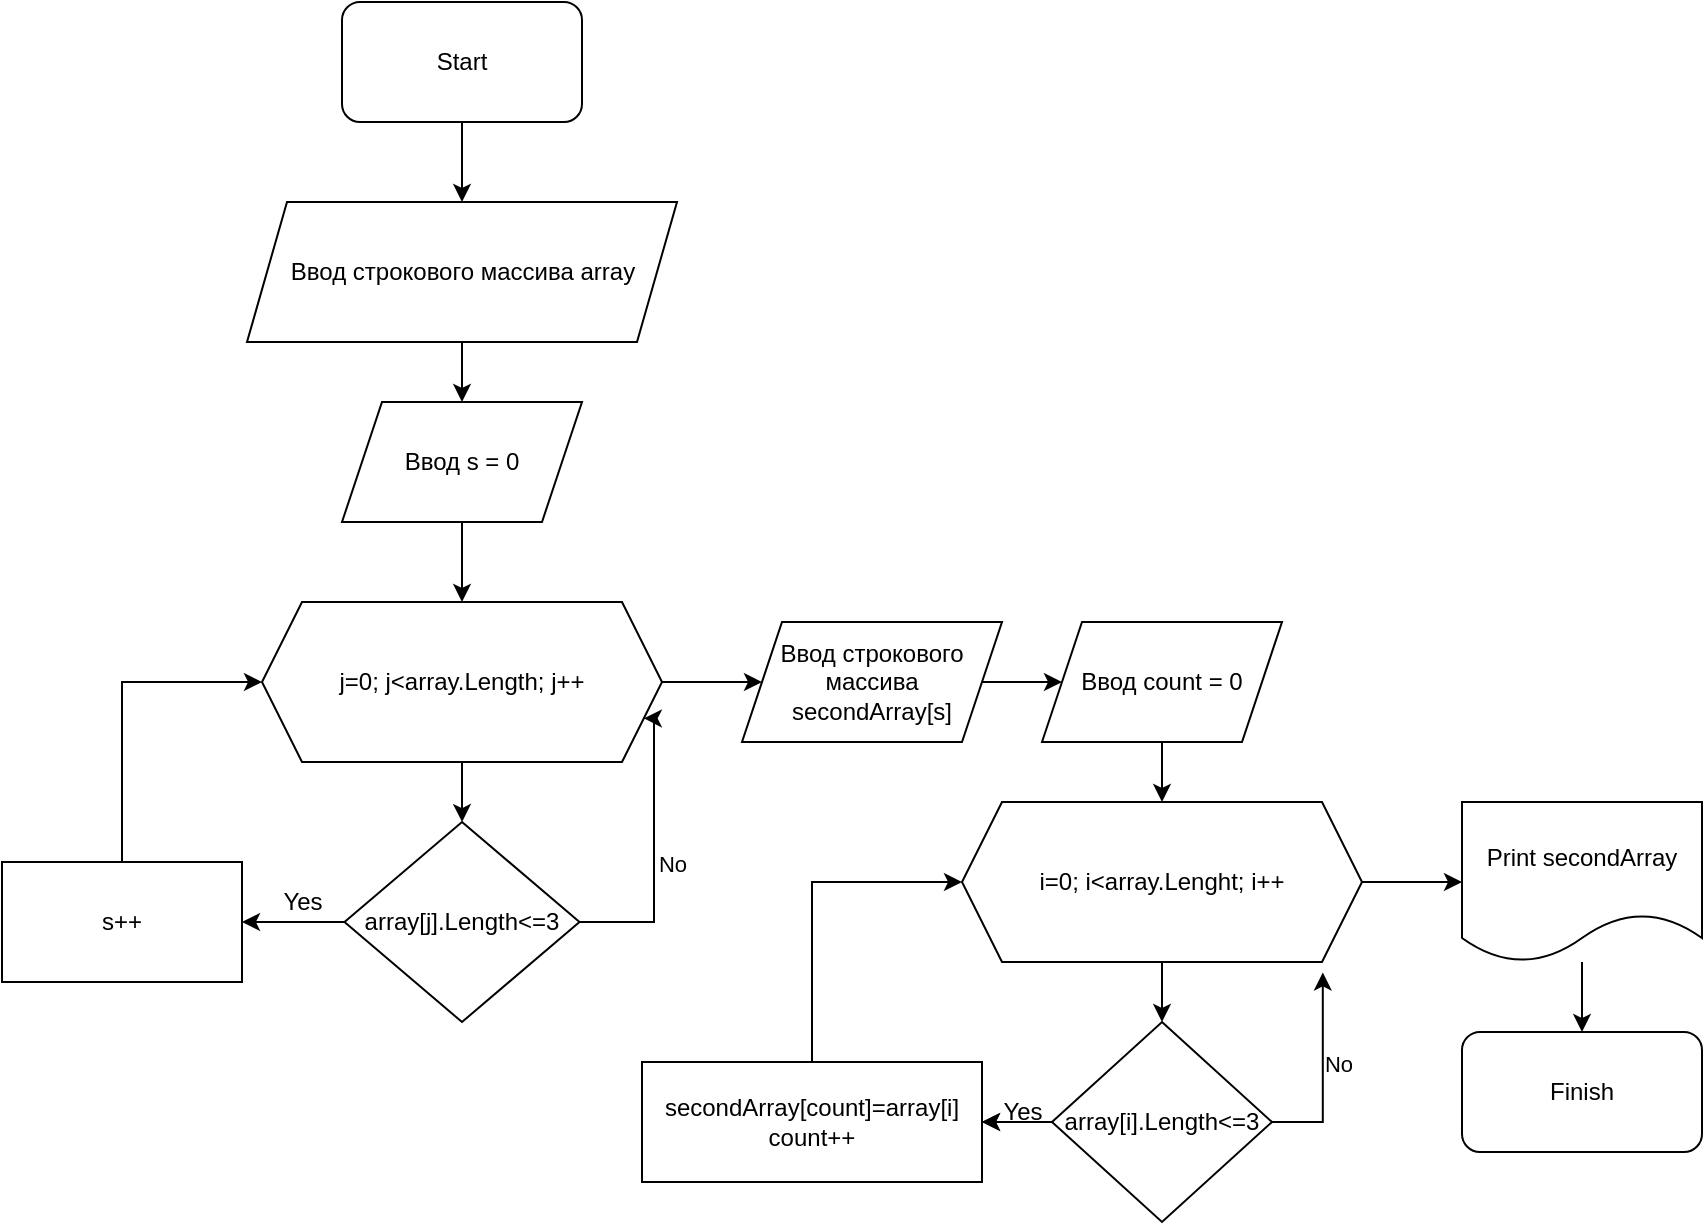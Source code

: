 <mxfile version="21.1.2" type="device">
  <diagram name="Страница 1" id="7ocL2vmPYh4-JmF9zAXh">
    <mxGraphModel dx="1050" dy="621" grid="1" gridSize="10" guides="1" tooltips="1" connect="1" arrows="1" fold="1" page="1" pageScale="1" pageWidth="827" pageHeight="1169" math="0" shadow="0">
      <root>
        <mxCell id="0" />
        <mxCell id="1" parent="0" />
        <mxCell id="Iqhiax7wRjD5qTAHiZR7-3" value="" style="edgeStyle=orthogonalEdgeStyle;rounded=0;orthogonalLoop=1;jettySize=auto;html=1;" edge="1" parent="1" source="Iqhiax7wRjD5qTAHiZR7-1" target="Iqhiax7wRjD5qTAHiZR7-2">
          <mxGeometry relative="1" as="geometry" />
        </mxCell>
        <mxCell id="Iqhiax7wRjD5qTAHiZR7-1" value="Start" style="rounded=1;whiteSpace=wrap;html=1;" vertex="1" parent="1">
          <mxGeometry x="330" y="10" width="120" height="60" as="geometry" />
        </mxCell>
        <mxCell id="Iqhiax7wRjD5qTAHiZR7-5" value="" style="edgeStyle=orthogonalEdgeStyle;rounded=0;orthogonalLoop=1;jettySize=auto;html=1;" edge="1" parent="1" source="Iqhiax7wRjD5qTAHiZR7-2" target="Iqhiax7wRjD5qTAHiZR7-4">
          <mxGeometry relative="1" as="geometry" />
        </mxCell>
        <mxCell id="Iqhiax7wRjD5qTAHiZR7-2" value="Ввод строкового массива array" style="shape=parallelogram;perimeter=parallelogramPerimeter;whiteSpace=wrap;html=1;fixedSize=1;" vertex="1" parent="1">
          <mxGeometry x="282.5" y="110" width="215" height="70" as="geometry" />
        </mxCell>
        <mxCell id="Iqhiax7wRjD5qTAHiZR7-15" value="" style="edgeStyle=orthogonalEdgeStyle;rounded=0;orthogonalLoop=1;jettySize=auto;html=1;" edge="1" parent="1" source="Iqhiax7wRjD5qTAHiZR7-4" target="Iqhiax7wRjD5qTAHiZR7-6">
          <mxGeometry relative="1" as="geometry" />
        </mxCell>
        <mxCell id="Iqhiax7wRjD5qTAHiZR7-4" value="Ввод s = 0" style="shape=parallelogram;perimeter=parallelogramPerimeter;whiteSpace=wrap;html=1;fixedSize=1;" vertex="1" parent="1">
          <mxGeometry x="330" y="210" width="120" height="60" as="geometry" />
        </mxCell>
        <mxCell id="Iqhiax7wRjD5qTAHiZR7-8" value="" style="edgeStyle=orthogonalEdgeStyle;rounded=0;orthogonalLoop=1;jettySize=auto;html=1;" edge="1" parent="1" source="Iqhiax7wRjD5qTAHiZR7-6" target="Iqhiax7wRjD5qTAHiZR7-7">
          <mxGeometry relative="1" as="geometry" />
        </mxCell>
        <mxCell id="Iqhiax7wRjD5qTAHiZR7-17" value="" style="edgeStyle=orthogonalEdgeStyle;rounded=0;orthogonalLoop=1;jettySize=auto;html=1;" edge="1" parent="1" source="Iqhiax7wRjD5qTAHiZR7-6" target="Iqhiax7wRjD5qTAHiZR7-16">
          <mxGeometry relative="1" as="geometry" />
        </mxCell>
        <mxCell id="Iqhiax7wRjD5qTAHiZR7-6" value="j=0; j&amp;lt;array.Length; j++" style="shape=hexagon;perimeter=hexagonPerimeter2;whiteSpace=wrap;html=1;fixedSize=1;" vertex="1" parent="1">
          <mxGeometry x="290" y="310" width="200" height="80" as="geometry" />
        </mxCell>
        <mxCell id="Iqhiax7wRjD5qTAHiZR7-10" value="" style="edgeStyle=orthogonalEdgeStyle;rounded=0;orthogonalLoop=1;jettySize=auto;html=1;" edge="1" parent="1" source="Iqhiax7wRjD5qTAHiZR7-7" target="Iqhiax7wRjD5qTAHiZR7-9">
          <mxGeometry relative="1" as="geometry" />
        </mxCell>
        <mxCell id="Iqhiax7wRjD5qTAHiZR7-13" style="edgeStyle=orthogonalEdgeStyle;rounded=0;orthogonalLoop=1;jettySize=auto;html=1;entryX=1;entryY=0.75;entryDx=0;entryDy=0;" edge="1" parent="1" source="Iqhiax7wRjD5qTAHiZR7-7" target="Iqhiax7wRjD5qTAHiZR7-6">
          <mxGeometry relative="1" as="geometry">
            <Array as="points">
              <mxPoint x="486" y="470" />
            </Array>
          </mxGeometry>
        </mxCell>
        <mxCell id="Iqhiax7wRjD5qTAHiZR7-14" value="No&lt;br&gt;" style="edgeLabel;html=1;align=center;verticalAlign=middle;resizable=0;points=[];" vertex="1" connectable="0" parent="Iqhiax7wRjD5qTAHiZR7-13">
          <mxGeometry x="-0.12" relative="1" as="geometry">
            <mxPoint x="9" y="-3" as="offset" />
          </mxGeometry>
        </mxCell>
        <mxCell id="Iqhiax7wRjD5qTAHiZR7-7" value="array[j].Length&amp;lt;=3" style="rhombus;whiteSpace=wrap;html=1;" vertex="1" parent="1">
          <mxGeometry x="331.25" y="420" width="117.5" height="100" as="geometry" />
        </mxCell>
        <mxCell id="Iqhiax7wRjD5qTAHiZR7-12" style="edgeStyle=orthogonalEdgeStyle;rounded=0;orthogonalLoop=1;jettySize=auto;html=1;entryX=0;entryY=0.5;entryDx=0;entryDy=0;" edge="1" parent="1" source="Iqhiax7wRjD5qTAHiZR7-9" target="Iqhiax7wRjD5qTAHiZR7-6">
          <mxGeometry relative="1" as="geometry">
            <Array as="points">
              <mxPoint x="220" y="350" />
            </Array>
          </mxGeometry>
        </mxCell>
        <mxCell id="Iqhiax7wRjD5qTAHiZR7-9" value="s++" style="rounded=0;whiteSpace=wrap;html=1;" vertex="1" parent="1">
          <mxGeometry x="160" y="440" width="120" height="60" as="geometry" />
        </mxCell>
        <mxCell id="Iqhiax7wRjD5qTAHiZR7-11" value="Yes" style="text;html=1;align=center;verticalAlign=middle;resizable=0;points=[];autosize=1;strokeColor=none;fillColor=none;" vertex="1" parent="1">
          <mxGeometry x="290" y="445" width="40" height="30" as="geometry" />
        </mxCell>
        <mxCell id="Iqhiax7wRjD5qTAHiZR7-19" value="" style="edgeStyle=orthogonalEdgeStyle;rounded=0;orthogonalLoop=1;jettySize=auto;html=1;" edge="1" parent="1" source="Iqhiax7wRjD5qTAHiZR7-16" target="Iqhiax7wRjD5qTAHiZR7-18">
          <mxGeometry relative="1" as="geometry" />
        </mxCell>
        <mxCell id="Iqhiax7wRjD5qTAHiZR7-16" value="Ввод строкового массива secondArray[s]" style="shape=parallelogram;perimeter=parallelogramPerimeter;whiteSpace=wrap;html=1;fixedSize=1;" vertex="1" parent="1">
          <mxGeometry x="530" y="320" width="130" height="60" as="geometry" />
        </mxCell>
        <mxCell id="Iqhiax7wRjD5qTAHiZR7-21" value="" style="edgeStyle=orthogonalEdgeStyle;rounded=0;orthogonalLoop=1;jettySize=auto;html=1;" edge="1" parent="1" source="Iqhiax7wRjD5qTAHiZR7-18" target="Iqhiax7wRjD5qTAHiZR7-20">
          <mxGeometry relative="1" as="geometry" />
        </mxCell>
        <mxCell id="Iqhiax7wRjD5qTAHiZR7-18" value="Ввод count = 0" style="shape=parallelogram;perimeter=parallelogramPerimeter;whiteSpace=wrap;html=1;fixedSize=1;" vertex="1" parent="1">
          <mxGeometry x="680" y="320" width="120" height="60" as="geometry" />
        </mxCell>
        <mxCell id="Iqhiax7wRjD5qTAHiZR7-24" value="" style="edgeStyle=orthogonalEdgeStyle;rounded=0;orthogonalLoop=1;jettySize=auto;html=1;" edge="1" parent="1" source="Iqhiax7wRjD5qTAHiZR7-20" target="Iqhiax7wRjD5qTAHiZR7-22">
          <mxGeometry relative="1" as="geometry" />
        </mxCell>
        <mxCell id="Iqhiax7wRjD5qTAHiZR7-35" value="" style="edgeStyle=orthogonalEdgeStyle;rounded=0;orthogonalLoop=1;jettySize=auto;html=1;" edge="1" parent="1" source="Iqhiax7wRjD5qTAHiZR7-20" target="Iqhiax7wRjD5qTAHiZR7-34">
          <mxGeometry relative="1" as="geometry" />
        </mxCell>
        <mxCell id="Iqhiax7wRjD5qTAHiZR7-20" value="i=0; i&amp;lt;array.Lenght; i++" style="shape=hexagon;perimeter=hexagonPerimeter2;whiteSpace=wrap;html=1;fixedSize=1;" vertex="1" parent="1">
          <mxGeometry x="640" y="410" width="200" height="80" as="geometry" />
        </mxCell>
        <mxCell id="Iqhiax7wRjD5qTAHiZR7-26" value="" style="edgeStyle=orthogonalEdgeStyle;rounded=0;orthogonalLoop=1;jettySize=auto;html=1;" edge="1" parent="1" source="Iqhiax7wRjD5qTAHiZR7-22" target="Iqhiax7wRjD5qTAHiZR7-25">
          <mxGeometry relative="1" as="geometry" />
        </mxCell>
        <mxCell id="Iqhiax7wRjD5qTAHiZR7-27" value="" style="edgeStyle=orthogonalEdgeStyle;rounded=0;orthogonalLoop=1;jettySize=auto;html=1;" edge="1" parent="1" source="Iqhiax7wRjD5qTAHiZR7-22" target="Iqhiax7wRjD5qTAHiZR7-25">
          <mxGeometry relative="1" as="geometry" />
        </mxCell>
        <mxCell id="Iqhiax7wRjD5qTAHiZR7-32" style="edgeStyle=orthogonalEdgeStyle;rounded=0;orthogonalLoop=1;jettySize=auto;html=1;entryX=0.902;entryY=1.065;entryDx=0;entryDy=0;entryPerimeter=0;" edge="1" parent="1" source="Iqhiax7wRjD5qTAHiZR7-22" target="Iqhiax7wRjD5qTAHiZR7-20">
          <mxGeometry relative="1" as="geometry">
            <Array as="points">
              <mxPoint x="820" y="570" />
            </Array>
          </mxGeometry>
        </mxCell>
        <mxCell id="Iqhiax7wRjD5qTAHiZR7-33" value="No" style="edgeLabel;html=1;align=center;verticalAlign=middle;resizable=0;points=[];" vertex="1" connectable="0" parent="Iqhiax7wRjD5qTAHiZR7-32">
          <mxGeometry x="-0.162" y="-2" relative="1" as="geometry">
            <mxPoint x="5" y="-13" as="offset" />
          </mxGeometry>
        </mxCell>
        <mxCell id="Iqhiax7wRjD5qTAHiZR7-22" value="array[i].Length&amp;lt;=3" style="rhombus;whiteSpace=wrap;html=1;" vertex="1" parent="1">
          <mxGeometry x="685" y="520" width="110" height="100" as="geometry" />
        </mxCell>
        <mxCell id="Iqhiax7wRjD5qTAHiZR7-29" style="edgeStyle=orthogonalEdgeStyle;rounded=0;orthogonalLoop=1;jettySize=auto;html=1;entryX=0;entryY=0.5;entryDx=0;entryDy=0;" edge="1" parent="1" source="Iqhiax7wRjD5qTAHiZR7-25" target="Iqhiax7wRjD5qTAHiZR7-20">
          <mxGeometry relative="1" as="geometry" />
        </mxCell>
        <mxCell id="Iqhiax7wRjD5qTAHiZR7-25" value="secondArray[count]=array[i]&lt;br&gt;count++" style="rounded=0;whiteSpace=wrap;html=1;" vertex="1" parent="1">
          <mxGeometry x="480" y="540" width="170" height="60" as="geometry" />
        </mxCell>
        <mxCell id="Iqhiax7wRjD5qTAHiZR7-28" value="Yes" style="text;html=1;align=center;verticalAlign=middle;resizable=0;points=[];autosize=1;strokeColor=none;fillColor=none;" vertex="1" parent="1">
          <mxGeometry x="650" y="550" width="40" height="30" as="geometry" />
        </mxCell>
        <mxCell id="Iqhiax7wRjD5qTAHiZR7-37" value="" style="edgeStyle=orthogonalEdgeStyle;rounded=0;orthogonalLoop=1;jettySize=auto;html=1;" edge="1" parent="1" source="Iqhiax7wRjD5qTAHiZR7-34" target="Iqhiax7wRjD5qTAHiZR7-36">
          <mxGeometry relative="1" as="geometry" />
        </mxCell>
        <mxCell id="Iqhiax7wRjD5qTAHiZR7-34" value="Print secondArray" style="shape=document;whiteSpace=wrap;html=1;boundedLbl=1;" vertex="1" parent="1">
          <mxGeometry x="890" y="410" width="120" height="80" as="geometry" />
        </mxCell>
        <mxCell id="Iqhiax7wRjD5qTAHiZR7-36" value="Finish" style="rounded=1;whiteSpace=wrap;html=1;" vertex="1" parent="1">
          <mxGeometry x="890" y="525" width="120" height="60" as="geometry" />
        </mxCell>
      </root>
    </mxGraphModel>
  </diagram>
</mxfile>
